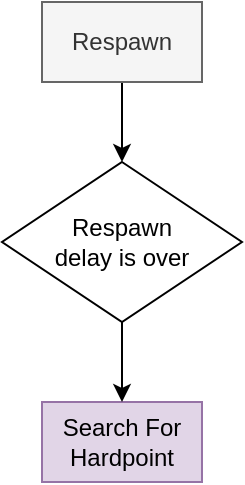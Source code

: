 <mxfile version="18.0.1" type="device"><diagram id="kGGygwIkMpHI50J99PAX" name="Page-1"><mxGraphModel dx="868" dy="553" grid="1" gridSize="10" guides="1" tooltips="1" connect="1" arrows="1" fold="1" page="1" pageScale="1" pageWidth="850" pageHeight="1100" math="0" shadow="0"><root><mxCell id="0"/><mxCell id="1" parent="0"/><mxCell id="v_qf4pvY6RYbIfuFQAjM-2" value="Search For Hardpoint" style="rounded=0;whiteSpace=wrap;html=1;fillColor=#e1d5e7;strokeColor=#9673a6;" parent="1" vertex="1"><mxGeometry x="180" y="240" width="80" height="40" as="geometry"/></mxCell><mxCell id="fQXoJDjApvtU3pqm0vh1-2" style="edgeStyle=orthogonalEdgeStyle;rounded=0;orthogonalLoop=1;jettySize=auto;html=1;exitX=0.5;exitY=1;exitDx=0;exitDy=0;entryX=0.5;entryY=0;entryDx=0;entryDy=0;" parent="1" source="v_qf4pvY6RYbIfuFQAjM-4" target="fQXoJDjApvtU3pqm0vh1-1" edge="1"><mxGeometry relative="1" as="geometry"/></mxCell><mxCell id="v_qf4pvY6RYbIfuFQAjM-4" value="Respawn" style="rounded=0;whiteSpace=wrap;html=1;fillColor=#f5f5f5;fontColor=#333333;strokeColor=#666666;" parent="1" vertex="1"><mxGeometry x="180" y="40" width="80" height="40" as="geometry"/></mxCell><mxCell id="fQXoJDjApvtU3pqm0vh1-3" style="edgeStyle=orthogonalEdgeStyle;rounded=0;orthogonalLoop=1;jettySize=auto;html=1;exitX=0.5;exitY=1;exitDx=0;exitDy=0;entryX=0.5;entryY=0;entryDx=0;entryDy=0;" parent="1" source="fQXoJDjApvtU3pqm0vh1-1" target="v_qf4pvY6RYbIfuFQAjM-2" edge="1"><mxGeometry relative="1" as="geometry"/></mxCell><mxCell id="fQXoJDjApvtU3pqm0vh1-1" value="Respawn &lt;br&gt;delay is over" style="rhombus;whiteSpace=wrap;html=1;rounded=0;" parent="1" vertex="1"><mxGeometry x="160" y="120" width="120" height="80" as="geometry"/></mxCell></root></mxGraphModel></diagram></mxfile>